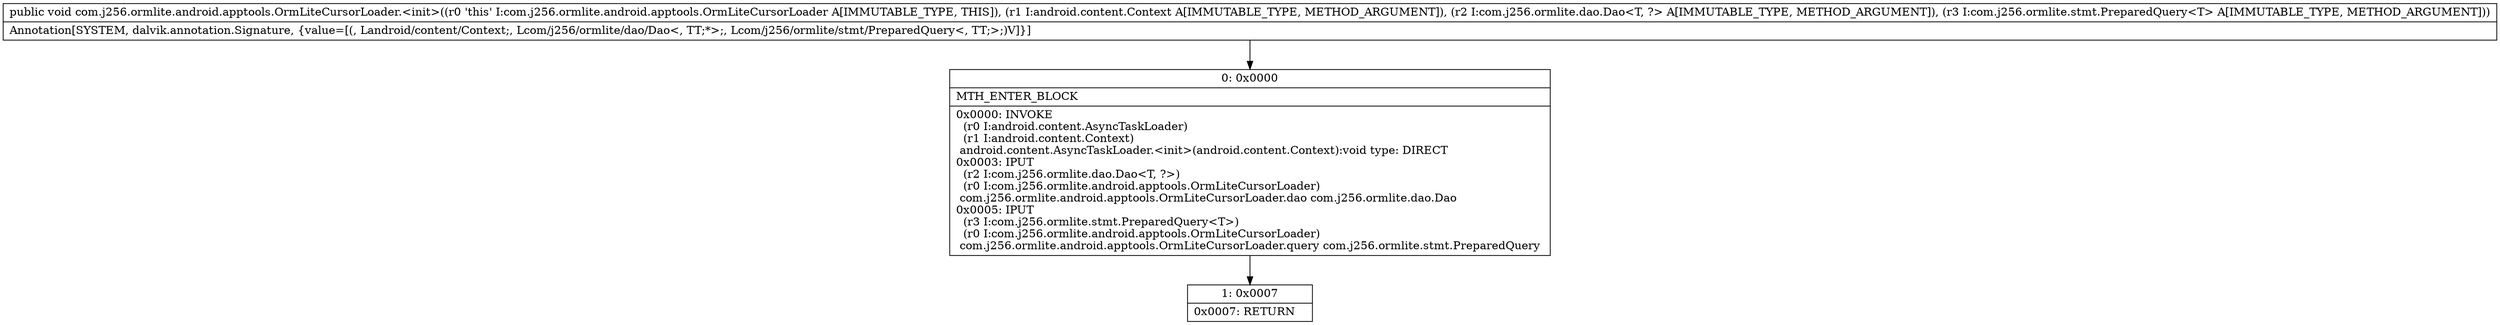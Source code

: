 digraph "CFG forcom.j256.ormlite.android.apptools.OrmLiteCursorLoader.\<init\>(Landroid\/content\/Context;Lcom\/j256\/ormlite\/dao\/Dao;Lcom\/j256\/ormlite\/stmt\/PreparedQuery;)V" {
Node_0 [shape=record,label="{0\:\ 0x0000|MTH_ENTER_BLOCK\l|0x0000: INVOKE  \l  (r0 I:android.content.AsyncTaskLoader)\l  (r1 I:android.content.Context)\l android.content.AsyncTaskLoader.\<init\>(android.content.Context):void type: DIRECT \l0x0003: IPUT  \l  (r2 I:com.j256.ormlite.dao.Dao\<T, ?\>)\l  (r0 I:com.j256.ormlite.android.apptools.OrmLiteCursorLoader)\l com.j256.ormlite.android.apptools.OrmLiteCursorLoader.dao com.j256.ormlite.dao.Dao \l0x0005: IPUT  \l  (r3 I:com.j256.ormlite.stmt.PreparedQuery\<T\>)\l  (r0 I:com.j256.ormlite.android.apptools.OrmLiteCursorLoader)\l com.j256.ormlite.android.apptools.OrmLiteCursorLoader.query com.j256.ormlite.stmt.PreparedQuery \l}"];
Node_1 [shape=record,label="{1\:\ 0x0007|0x0007: RETURN   \l}"];
MethodNode[shape=record,label="{public void com.j256.ormlite.android.apptools.OrmLiteCursorLoader.\<init\>((r0 'this' I:com.j256.ormlite.android.apptools.OrmLiteCursorLoader A[IMMUTABLE_TYPE, THIS]), (r1 I:android.content.Context A[IMMUTABLE_TYPE, METHOD_ARGUMENT]), (r2 I:com.j256.ormlite.dao.Dao\<T, ?\> A[IMMUTABLE_TYPE, METHOD_ARGUMENT]), (r3 I:com.j256.ormlite.stmt.PreparedQuery\<T\> A[IMMUTABLE_TYPE, METHOD_ARGUMENT]))  | Annotation[SYSTEM, dalvik.annotation.Signature, \{value=[(, Landroid\/content\/Context;, Lcom\/j256\/ormlite\/dao\/Dao\<, TT;*\>;, Lcom\/j256\/ormlite\/stmt\/PreparedQuery\<, TT;\>;)V]\}]\l}"];
MethodNode -> Node_0;
Node_0 -> Node_1;
}

